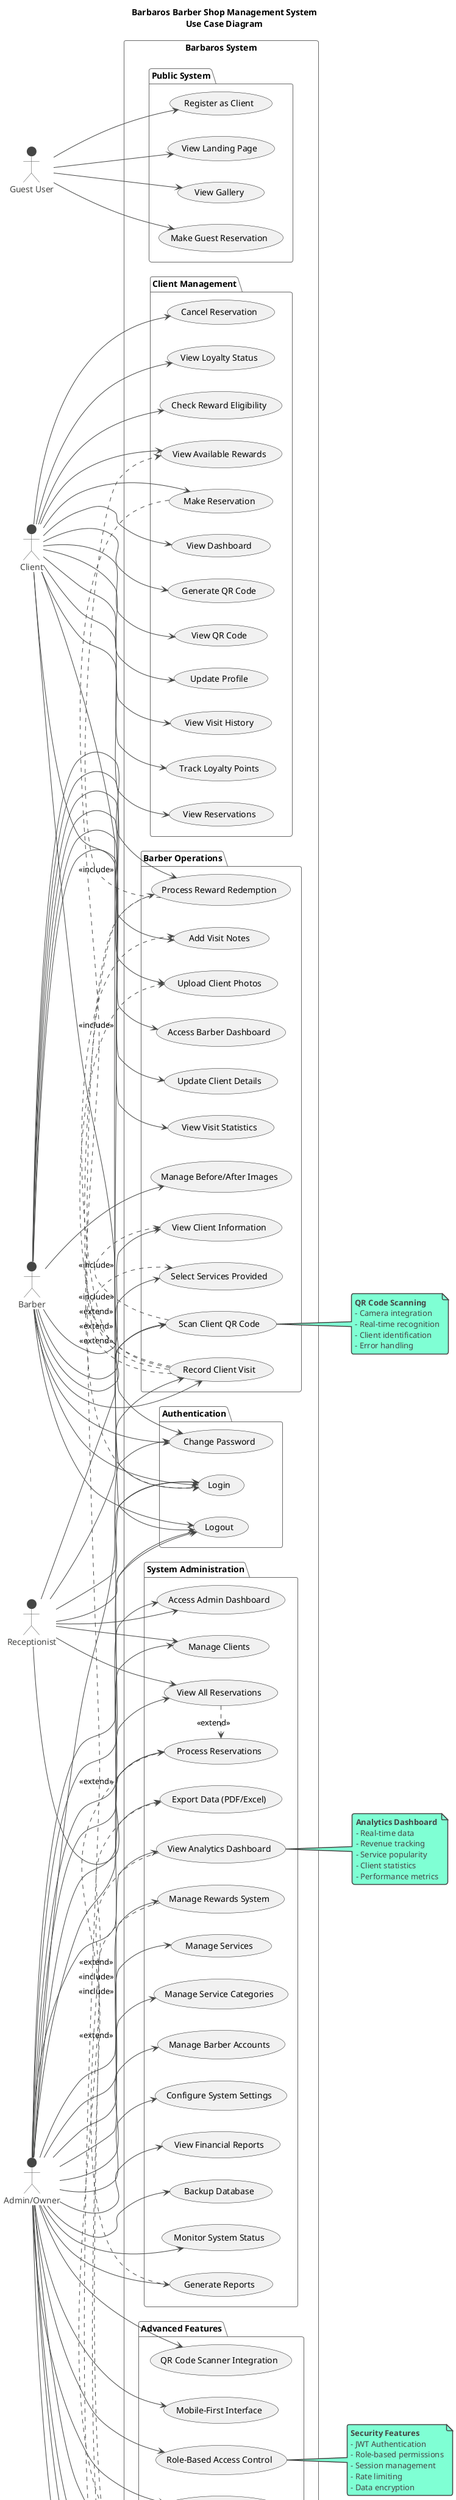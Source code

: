 @startuml Use Case Diagram

!theme vibrant
title **Barbaros Barber Shop Management System**\n**Use Case Diagram**

left to right direction

' Define actors
actor "Guest User" as Guest
actor "Client" as Client
actor "Barber" as Barber
actor "Receptionist" as Receptionist
actor "Admin/Owner" as Admin

rectangle "Barbaros System" {
  
  ' Public/Guest Use Cases
  package "Public System" {
    usecase "View Landing Page" as UC1
    usecase "View Gallery" as UC2
    usecase "Make Guest Reservation" as UC3
    usecase "Register as Client" as UC4
  }
  
  ' Authentication
  package "Authentication" {
    usecase "Login" as UC5
    usecase "Logout" as UC6
    usecase "Change Password" as UC7
  }
  
  ' Client Use Cases
  package "Client Management" {
    usecase "View Dashboard" as UC8
    usecase "Generate QR Code" as UC9
    usecase "View QR Code" as UC10
    usecase "Update Profile" as UC11
    usecase "View Visit History" as UC12
    usecase "Track Loyalty Points" as UC13
    usecase "View Available Rewards" as UC14
    usecase "Make Reservation" as UC15
    usecase "View Reservations" as UC16
    usecase "Cancel Reservation" as UC17
    usecase "View Loyalty Status" as UC18
    usecase "Check Reward Eligibility" as UC19
  }
  
  ' Barber Use Cases
  package "Barber Operations" {
    usecase "Access Barber Dashboard" as UC20
    usecase "Scan Client QR Code" as UC21
    usecase "Record Client Visit" as UC22
    usecase "Select Services Provided" as UC23
    usecase "Add Visit Notes" as UC24
    usecase "Process Reward Redemption" as UC25
    usecase "View Client Information" as UC26
    usecase "Update Client Details" as UC27
    usecase "View Visit Statistics" as UC28
    usecase "Upload Client Photos" as UC29
    usecase "Manage Before/After Images" as UC30
  }
  
  ' Admin/Management Use Cases
  package "System Administration" {
    usecase "Access Admin Dashboard" as UC31
    usecase "Manage Services" as UC32
    usecase "Manage Service Categories" as UC33
    usecase "Manage Clients" as UC34
    usecase "View All Reservations" as UC35
    usecase "Process Reservations" as UC36
    usecase "Generate Reports" as UC37
    usecase "Export Data (PDF/Excel)" as UC38
    usecase "View Analytics Dashboard" as UC39
    usecase "Manage Rewards System" as UC40
    usecase "Manage Barber Accounts" as UC41
    usecase "Configure System Settings" as UC42
    usecase "View Financial Reports" as UC43
    usecase "Backup Database" as UC44
    usecase "Monitor System Status" as UC45
  }
  
  ' Advanced Features
  package "Advanced Features" {
    usecase "Real-time Analytics" as UC46
    usecase "Loyalty Program Management" as UC47
    usecase "Push Notifications" as UC48
    usecase "Email Notifications" as UC49
    usecase "QR Code Scanner Integration" as UC50
    usecase "Mobile-First Interface" as UC51
    usecase "Role-Based Access Control" as UC52
    usecase "Data Validation & Security" as UC53
  }
}

' Actor relationships
Guest --> UC1
Guest --> UC2
Guest --> UC3
Guest --> UC4

Client --> UC5
Client --> UC6
Client --> UC7
Client --> UC8
Client --> UC9
Client --> UC10
Client --> UC11
Client --> UC12
Client --> UC13
Client --> UC14
Client --> UC15
Client --> UC16
Client --> UC17
Client --> UC18
Client --> UC19

Barber --> UC5
Barber --> UC6
Barber --> UC7
Barber --> UC20
Barber --> UC21
Barber --> UC22
Barber --> UC23
Barber --> UC24
Barber --> UC25
Barber --> UC26
Barber --> UC27
Barber --> UC28
Barber --> UC29
Barber --> UC30

Receptionist --> UC5
Receptionist --> UC6
Receptionist --> UC31
Receptionist --> UC34
Receptionist --> UC35
Receptionist --> UC36
Receptionist --> UC21
Receptionist --> UC22

Admin --> UC5
Admin --> UC6
Admin --> UC7
Admin --> UC31
Admin --> UC32
Admin --> UC33
Admin --> UC34
Admin --> UC35
Admin --> UC36
Admin --> UC37
Admin --> UC38
Admin --> UC39
Admin --> UC40
Admin --> UC41
Admin --> UC42
Admin --> UC43
Admin --> UC44
Admin --> UC45
Admin --> UC46
Admin --> UC47
Admin --> UC48
Admin --> UC49
Admin --> UC50
Admin --> UC51
Admin --> UC52
Admin --> UC53

' Include relationships
UC21 .> UC26 : <<include>>
UC22 .> UC23 : <<include>>
UC22 .> UC25 : <<extend>>
UC25 .> UC14 : <<include>>
UC15 .> UC5 : <<include>>
UC35 .> UC36 : <<extend>>
UC37 .> UC38 : <<extend>>
UC39 .> UC46 : <<include>>
UC40 .> UC47 : <<include>>

' Extend relationships
UC22 .> UC24 : <<extend>>
UC22 .> UC29 : <<extend>>
UC36 .> UC49 : <<extend>>
UC25 .> UC48 : <<extend>>

note right of UC21
  **QR Code Scanning**
  - Camera integration
  - Real-time recognition
  - Client identification
  - Error handling
end note

note right of UC47
  **Loyalty Program**
  - Visit tracking
  - Point accumulation
  - Tier progression
  - Reward eligibility
  - Automatic calculations
end note

note right of UC39
  **Analytics Dashboard**
  - Real-time data
  - Revenue tracking
  - Service popularity
  - Client statistics
  - Performance metrics
end note

note right of UC52
  **Security Features**
  - JWT Authentication
  - Role-based permissions
  - Session management
  - Rate limiting
  - Data encryption
end note

@enduml


